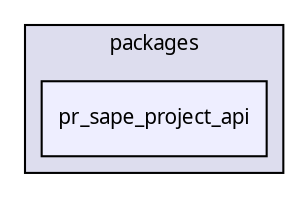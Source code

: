 digraph "packages/sape/packages/pr_sape_project_api/" {
  compound=true
  node [ fontsize="10", fontname="FreeSans.ttf"];
  edge [ labelfontsize="10", labelfontname="FreeSans.ttf"];
  subgraph clusterdir_e81e4bd762abaa1eb83a6a6d81685025 {
    graph [ bgcolor="#ddddee", pencolor="black", label="packages" fontname="FreeSans.ttf", fontsize="10", URL="dir_e81e4bd762abaa1eb83a6a6d81685025.html"]
  dir_c0a3b4078fe7e4870dc15b1fc9b2c130 [shape=box, label="pr_sape_project_api", style="filled", fillcolor="#eeeeff", pencolor="black", URL="dir_c0a3b4078fe7e4870dc15b1fc9b2c130.html"];
  }
}
